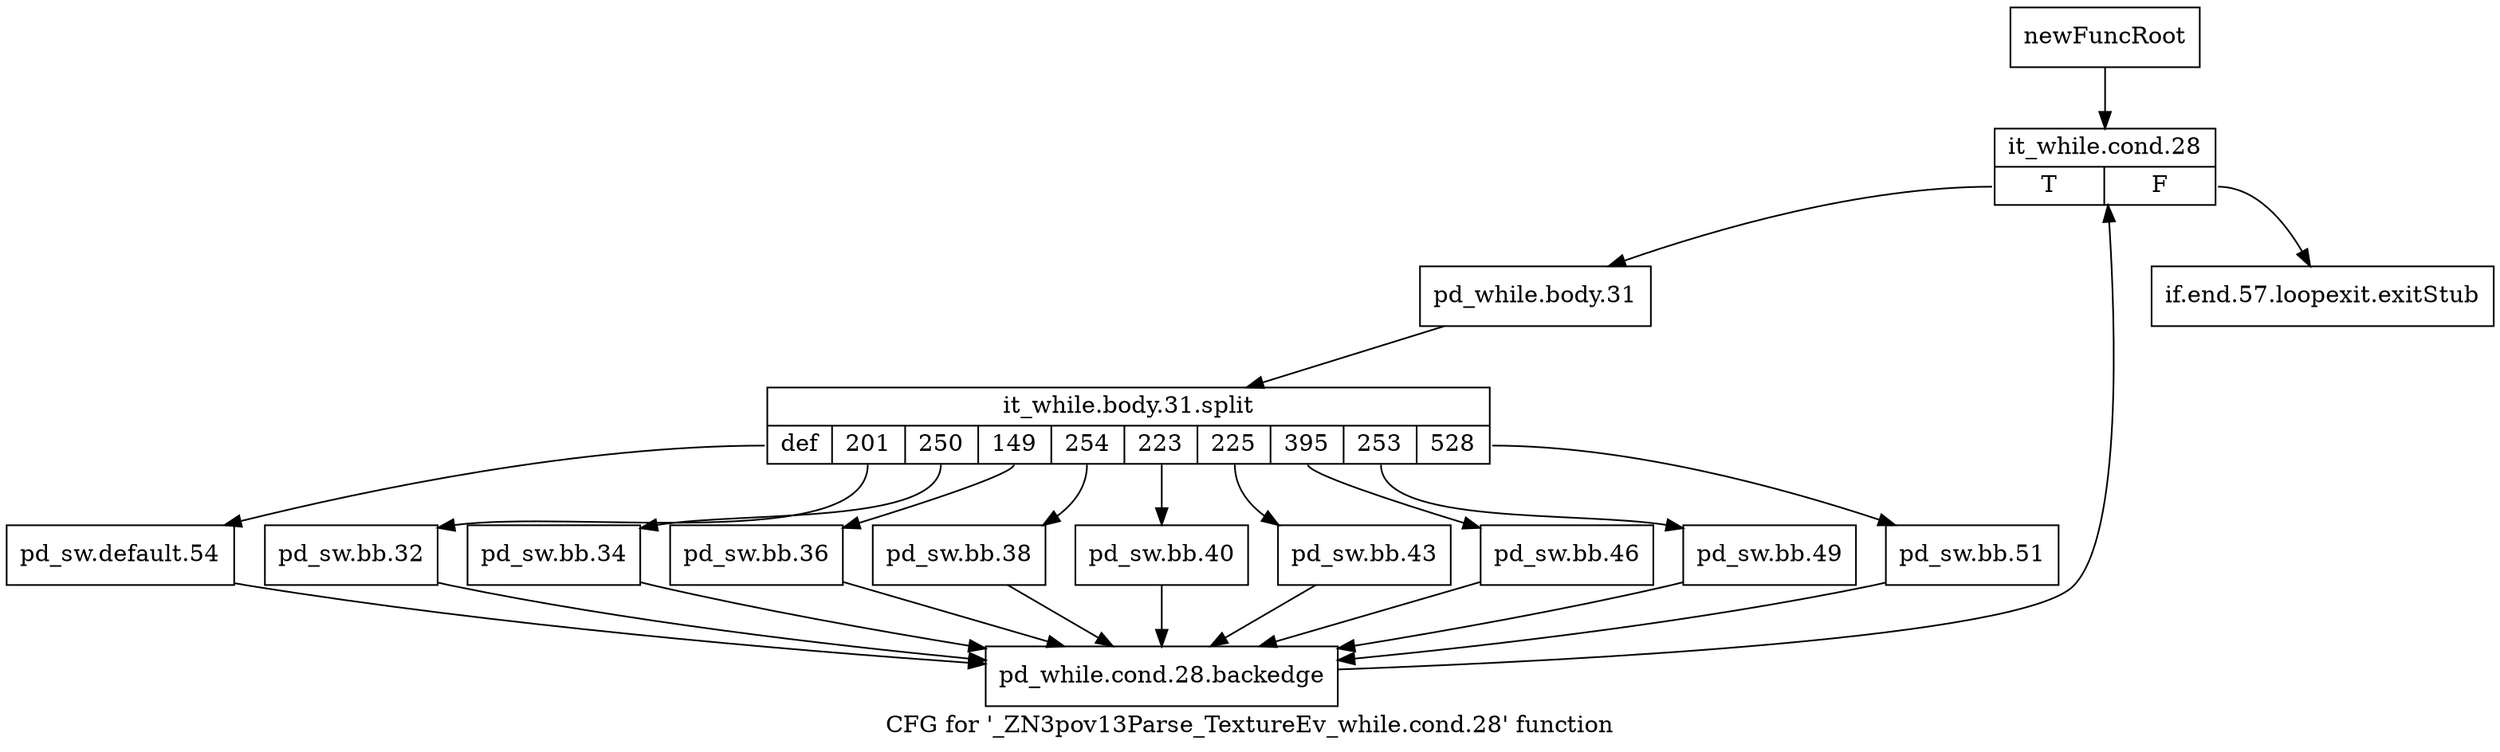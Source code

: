 digraph "CFG for '_ZN3pov13Parse_TextureEv_while.cond.28' function" {
	label="CFG for '_ZN3pov13Parse_TextureEv_while.cond.28' function";

	Node0x285f260 [shape=record,label="{newFuncRoot}"];
	Node0x285f260 -> Node0x285f300;
	Node0x285f2b0 [shape=record,label="{if.end.57.loopexit.exitStub}"];
	Node0x285f300 [shape=record,label="{it_while.cond.28|{<s0>T|<s1>F}}"];
	Node0x285f300:s0 -> Node0x285f350;
	Node0x285f300:s1 -> Node0x285f2b0;
	Node0x285f350 [shape=record,label="{pd_while.body.31}"];
	Node0x285f350 -> Node0x3853030;
	Node0x3853030 [shape=record,label="{it_while.body.31.split|{<s0>def|<s1>201|<s2>250|<s3>149|<s4>254|<s5>223|<s6>225|<s7>395|<s8>253|<s9>528}}"];
	Node0x3853030:s0 -> Node0x285f670;
	Node0x3853030:s1 -> Node0x285f620;
	Node0x3853030:s2 -> Node0x285f5d0;
	Node0x3853030:s3 -> Node0x285f580;
	Node0x3853030:s4 -> Node0x285f530;
	Node0x3853030:s5 -> Node0x285f4e0;
	Node0x3853030:s6 -> Node0x285f490;
	Node0x3853030:s7 -> Node0x285f440;
	Node0x3853030:s8 -> Node0x285f3f0;
	Node0x3853030:s9 -> Node0x285f3a0;
	Node0x285f3a0 [shape=record,label="{pd_sw.bb.51}"];
	Node0x285f3a0 -> Node0x285f6c0;
	Node0x285f3f0 [shape=record,label="{pd_sw.bb.49}"];
	Node0x285f3f0 -> Node0x285f6c0;
	Node0x285f440 [shape=record,label="{pd_sw.bb.46}"];
	Node0x285f440 -> Node0x285f6c0;
	Node0x285f490 [shape=record,label="{pd_sw.bb.43}"];
	Node0x285f490 -> Node0x285f6c0;
	Node0x285f4e0 [shape=record,label="{pd_sw.bb.40}"];
	Node0x285f4e0 -> Node0x285f6c0;
	Node0x285f530 [shape=record,label="{pd_sw.bb.38}"];
	Node0x285f530 -> Node0x285f6c0;
	Node0x285f580 [shape=record,label="{pd_sw.bb.36}"];
	Node0x285f580 -> Node0x285f6c0;
	Node0x285f5d0 [shape=record,label="{pd_sw.bb.34}"];
	Node0x285f5d0 -> Node0x285f6c0;
	Node0x285f620 [shape=record,label="{pd_sw.bb.32}"];
	Node0x285f620 -> Node0x285f6c0;
	Node0x285f670 [shape=record,label="{pd_sw.default.54}"];
	Node0x285f670 -> Node0x285f6c0;
	Node0x285f6c0 [shape=record,label="{pd_while.cond.28.backedge}"];
	Node0x285f6c0 -> Node0x285f300;
}
